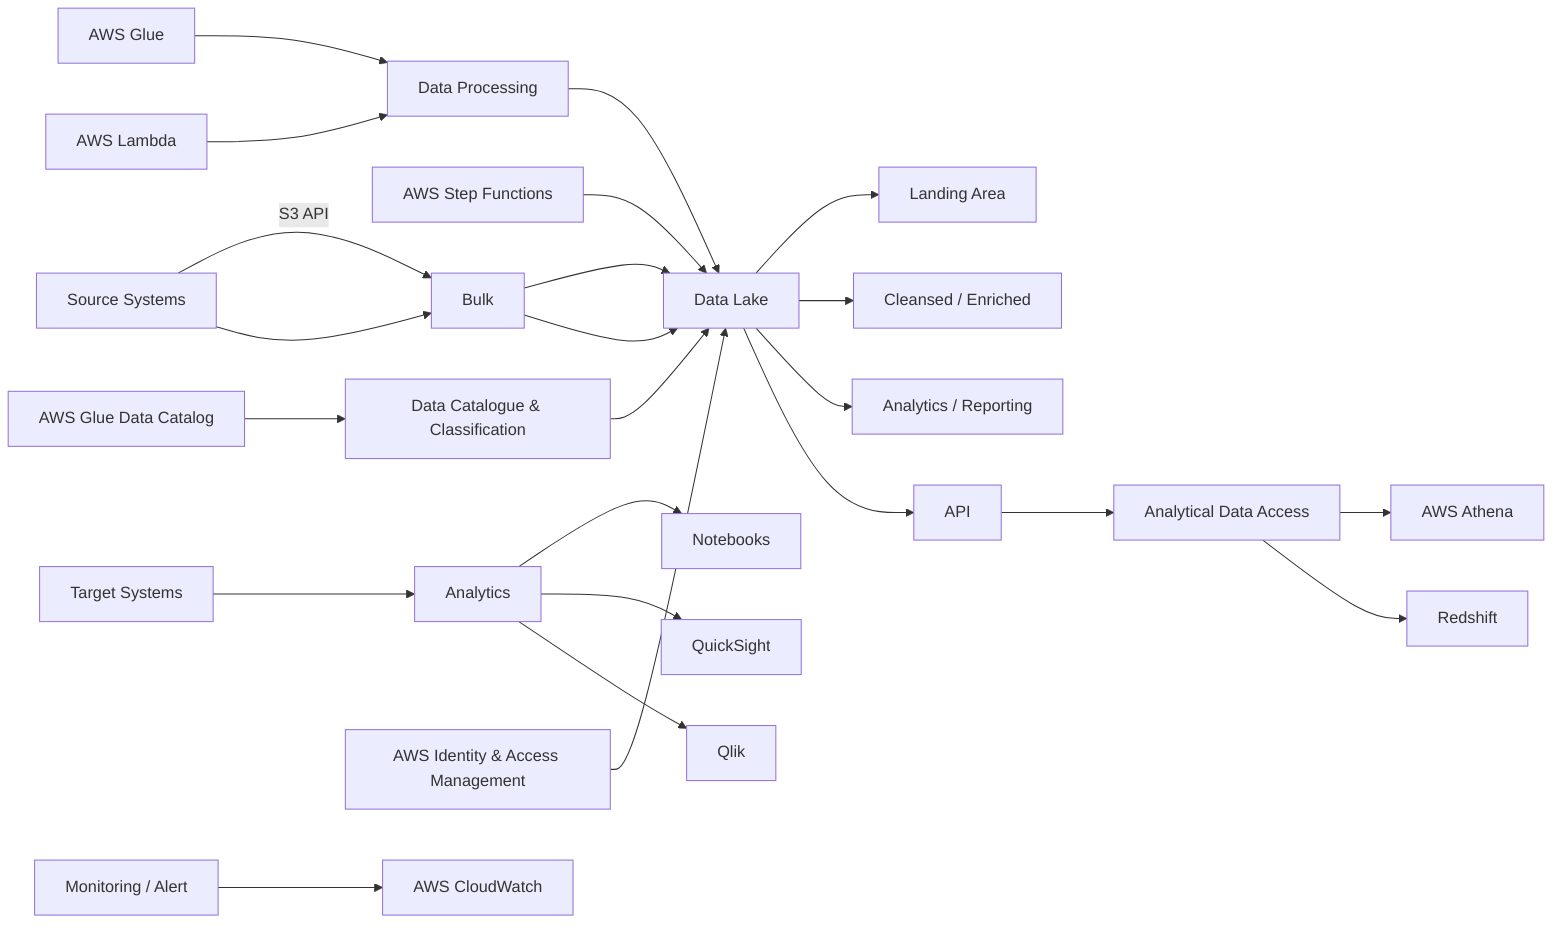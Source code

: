 graph LR
    A[Source Systems] -->|S3 API| B[Bulk]
    B --> C[Data Lake]
    C --> D[Landing Area]
    C --> E[Cleansed / Enriched]
    C --> F[Analytics / Reporting]
    
    G[AWS Step Functions] --> C
    
    H[Data Processing] --> C
    I[AWS Glue] --> H
    J[AWS Lambda] --> H
    
    K[Data Catalogue & Classification] --> C
    L[AWS Glue Data Catalog] --> K
    
    M[API] --> N[Analytical Data Access]
    N --> O[AWS Athena]
    N --> P[Redshift]
    
    Q[Target Systems] --> R[Analytics]
    R --> S[Notebooks]
    R --> T[QuickSight]
    R --> U[Qlik]
    
    V[AWS Identity & Access Management] --> C
    
    W[Monitoring / Alert] --> X[AWS CloudWatch]
    
    %% Data Flow
    A --> B --> C --> M